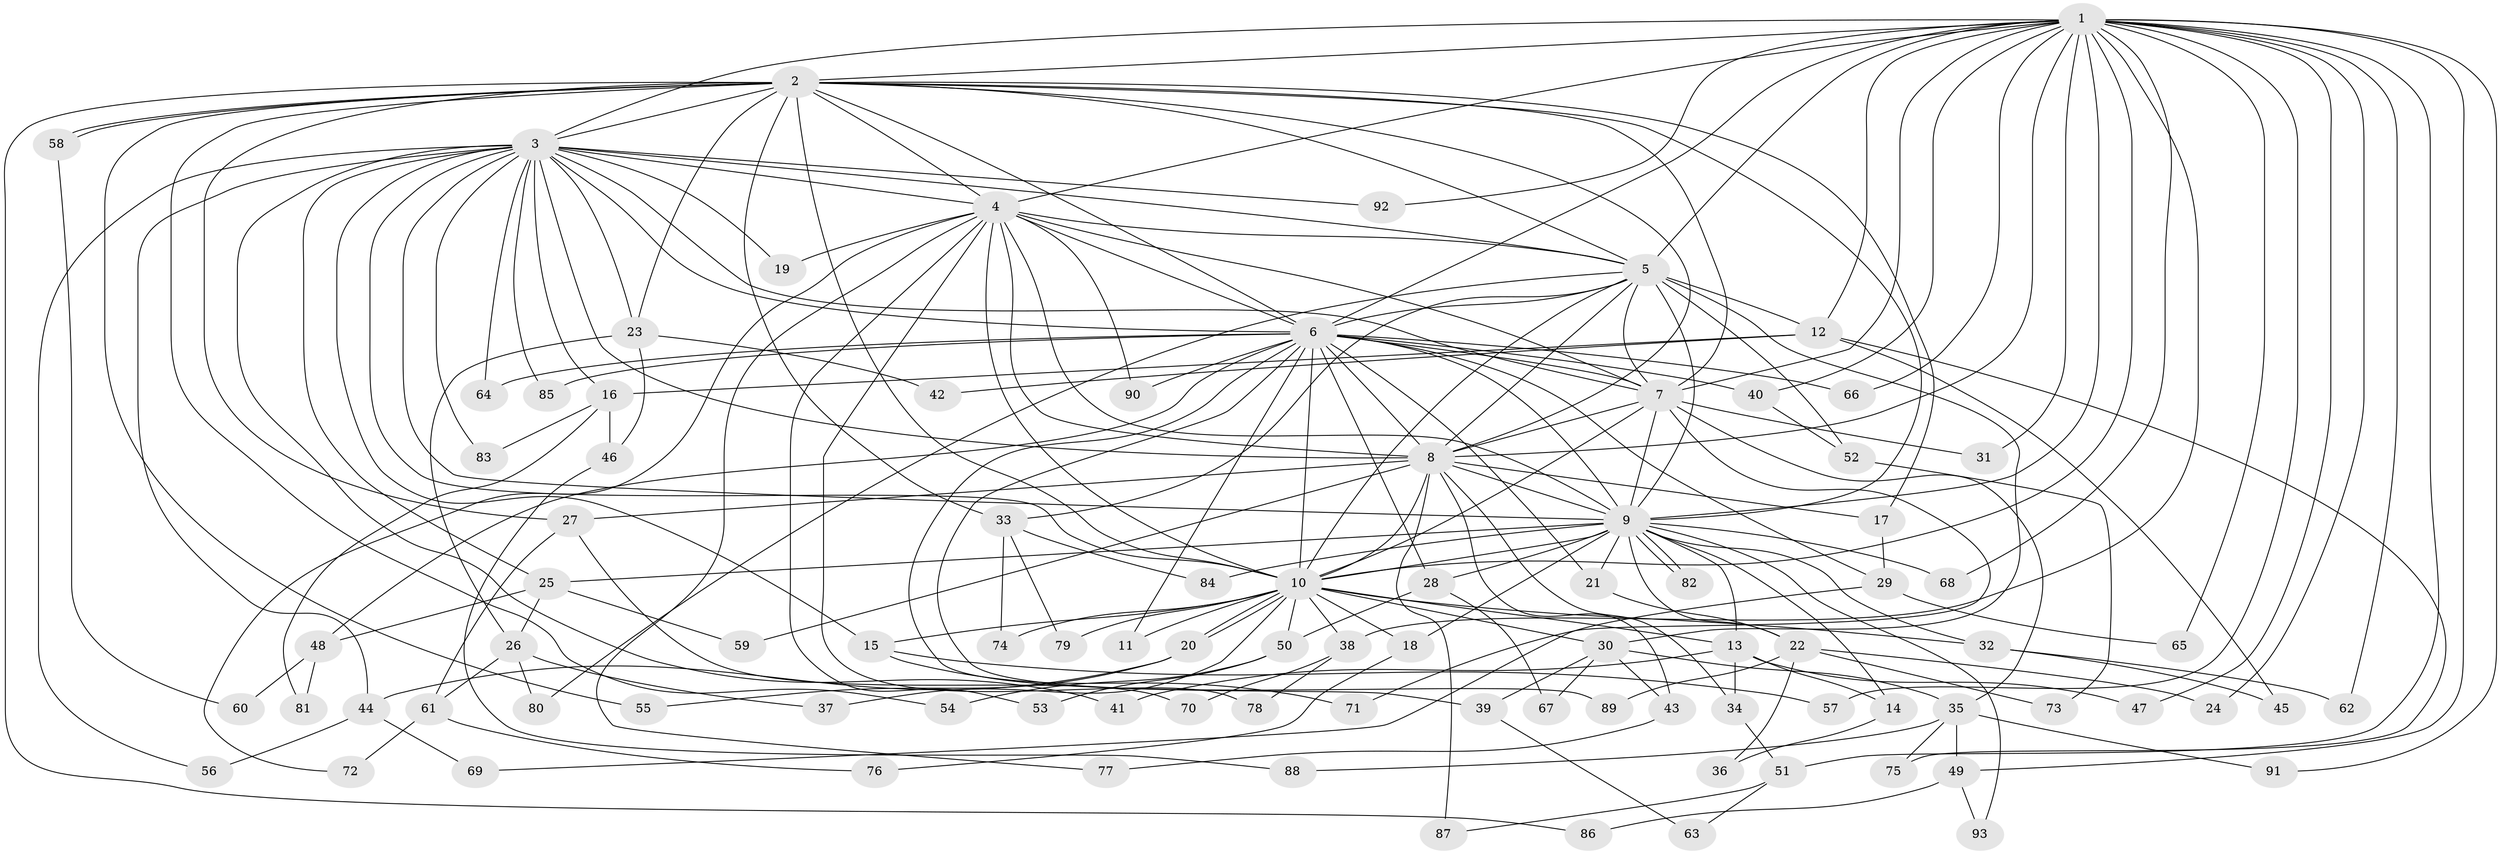 // Generated by graph-tools (version 1.1) at 2025/44/03/09/25 04:44:18]
// undirected, 93 vertices, 211 edges
graph export_dot {
graph [start="1"]
  node [color=gray90,style=filled];
  1;
  2;
  3;
  4;
  5;
  6;
  7;
  8;
  9;
  10;
  11;
  12;
  13;
  14;
  15;
  16;
  17;
  18;
  19;
  20;
  21;
  22;
  23;
  24;
  25;
  26;
  27;
  28;
  29;
  30;
  31;
  32;
  33;
  34;
  35;
  36;
  37;
  38;
  39;
  40;
  41;
  42;
  43;
  44;
  45;
  46;
  47;
  48;
  49;
  50;
  51;
  52;
  53;
  54;
  55;
  56;
  57;
  58;
  59;
  60;
  61;
  62;
  63;
  64;
  65;
  66;
  67;
  68;
  69;
  70;
  71;
  72;
  73;
  74;
  75;
  76;
  77;
  78;
  79;
  80;
  81;
  82;
  83;
  84;
  85;
  86;
  87;
  88;
  89;
  90;
  91;
  92;
  93;
  1 -- 2;
  1 -- 3;
  1 -- 4;
  1 -- 5;
  1 -- 6;
  1 -- 7;
  1 -- 8;
  1 -- 9;
  1 -- 10;
  1 -- 12;
  1 -- 24;
  1 -- 31;
  1 -- 38;
  1 -- 40;
  1 -- 47;
  1 -- 49;
  1 -- 51;
  1 -- 57;
  1 -- 62;
  1 -- 65;
  1 -- 66;
  1 -- 68;
  1 -- 91;
  1 -- 92;
  2 -- 3;
  2 -- 4;
  2 -- 5;
  2 -- 6;
  2 -- 7;
  2 -- 8;
  2 -- 9;
  2 -- 10;
  2 -- 17;
  2 -- 23;
  2 -- 27;
  2 -- 33;
  2 -- 54;
  2 -- 55;
  2 -- 58;
  2 -- 58;
  2 -- 86;
  3 -- 4;
  3 -- 5;
  3 -- 6;
  3 -- 7;
  3 -- 8;
  3 -- 9;
  3 -- 10;
  3 -- 15;
  3 -- 16;
  3 -- 19;
  3 -- 23;
  3 -- 25;
  3 -- 41;
  3 -- 44;
  3 -- 56;
  3 -- 64;
  3 -- 83;
  3 -- 85;
  3 -- 92;
  4 -- 5;
  4 -- 6;
  4 -- 7;
  4 -- 8;
  4 -- 9;
  4 -- 10;
  4 -- 19;
  4 -- 53;
  4 -- 72;
  4 -- 77;
  4 -- 78;
  4 -- 90;
  5 -- 6;
  5 -- 7;
  5 -- 8;
  5 -- 9;
  5 -- 10;
  5 -- 12;
  5 -- 30;
  5 -- 33;
  5 -- 52;
  5 -- 80;
  6 -- 7;
  6 -- 8;
  6 -- 9;
  6 -- 10;
  6 -- 11;
  6 -- 21;
  6 -- 28;
  6 -- 29;
  6 -- 39;
  6 -- 40;
  6 -- 48;
  6 -- 64;
  6 -- 66;
  6 -- 85;
  6 -- 89;
  6 -- 90;
  7 -- 8;
  7 -- 9;
  7 -- 10;
  7 -- 31;
  7 -- 35;
  7 -- 71;
  8 -- 9;
  8 -- 10;
  8 -- 17;
  8 -- 27;
  8 -- 34;
  8 -- 43;
  8 -- 59;
  8 -- 87;
  9 -- 10;
  9 -- 13;
  9 -- 14;
  9 -- 18;
  9 -- 21;
  9 -- 22;
  9 -- 25;
  9 -- 28;
  9 -- 32;
  9 -- 68;
  9 -- 82;
  9 -- 82;
  9 -- 84;
  9 -- 93;
  10 -- 11;
  10 -- 13;
  10 -- 15;
  10 -- 18;
  10 -- 20;
  10 -- 20;
  10 -- 30;
  10 -- 32;
  10 -- 37;
  10 -- 38;
  10 -- 50;
  10 -- 74;
  10 -- 79;
  12 -- 16;
  12 -- 42;
  12 -- 45;
  12 -- 75;
  13 -- 14;
  13 -- 34;
  13 -- 41;
  13 -- 47;
  14 -- 36;
  15 -- 57;
  15 -- 71;
  16 -- 46;
  16 -- 81;
  16 -- 83;
  17 -- 29;
  18 -- 76;
  20 -- 44;
  20 -- 55;
  21 -- 22;
  22 -- 24;
  22 -- 36;
  22 -- 73;
  22 -- 89;
  23 -- 26;
  23 -- 42;
  23 -- 46;
  25 -- 26;
  25 -- 48;
  25 -- 59;
  26 -- 37;
  26 -- 61;
  26 -- 80;
  27 -- 61;
  27 -- 70;
  28 -- 50;
  28 -- 67;
  29 -- 65;
  29 -- 69;
  30 -- 35;
  30 -- 39;
  30 -- 43;
  30 -- 67;
  32 -- 45;
  32 -- 62;
  33 -- 74;
  33 -- 79;
  33 -- 84;
  34 -- 51;
  35 -- 49;
  35 -- 75;
  35 -- 88;
  35 -- 91;
  38 -- 70;
  38 -- 78;
  39 -- 63;
  40 -- 52;
  43 -- 77;
  44 -- 56;
  44 -- 69;
  46 -- 88;
  48 -- 60;
  48 -- 81;
  49 -- 86;
  49 -- 93;
  50 -- 53;
  50 -- 54;
  51 -- 63;
  51 -- 87;
  52 -- 73;
  58 -- 60;
  61 -- 72;
  61 -- 76;
}
